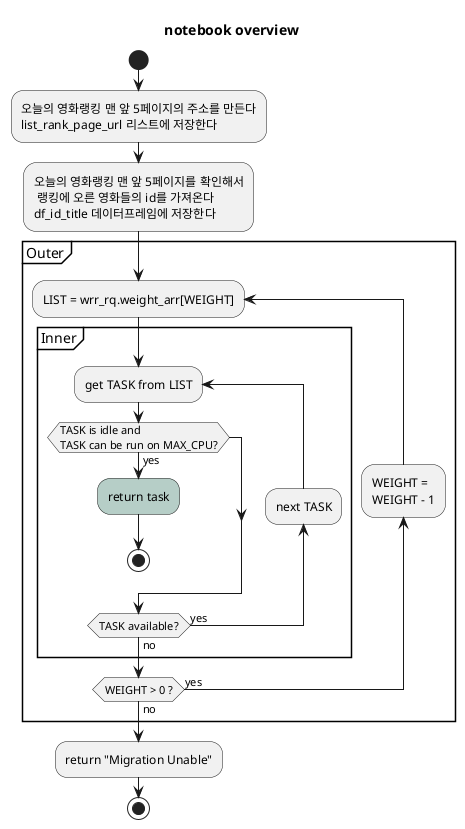 @startuml
title notebook overview
start
:오늘의 영화랭킹 맨 앞 5페이지의 주소를 만든다\nlist_rank_page_url 리스트에 저장한다;
:오늘의 영화랭킹 맨 앞 5페이지를 확인해서\n 랭킹에 오른 영화들의 id를 가져온다\ndf_id_title 데이터프레임에 저장한다;
group Outer
repeat:LIST = wrr_rq.weight_arr[WEIGHT];
    group Inner
    repeat:get TASK from LIST;
        if (TASK is idle and\nTASK can be run on MAX_CPU?) then (yes)
            #B6CEC7:return task;
            stop
        endif
    backward:next TASK;
    repeat while (TASK available?) is (yes) not (no)
    end group
backward:WEIGHT =\nWEIGHT - 1;
repeat while (WEIGHT > 0 ?) is (yes) not (no)
end group
:return "Migration Unable";
stop
@enduml